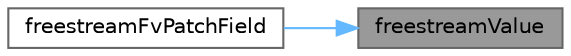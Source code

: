 digraph "freestreamValue"
{
 // LATEX_PDF_SIZE
  bgcolor="transparent";
  edge [fontname=Helvetica,fontsize=10,labelfontname=Helvetica,labelfontsize=10];
  node [fontname=Helvetica,fontsize=10,shape=box,height=0.2,width=0.4];
  rankdir="RL";
  Node1 [id="Node000001",label="freestreamValue",height=0.2,width=0.4,color="gray40", fillcolor="grey60", style="filled", fontcolor="black",tooltip=" "];
  Node1 -> Node2 [id="edge1_Node000001_Node000002",dir="back",color="steelblue1",style="solid",tooltip=" "];
  Node2 [id="Node000002",label="freestreamFvPatchField",height=0.2,width=0.4,color="grey40", fillcolor="white", style="filled",URL="$classFoam_1_1freestreamFvPatchField.html#abc0817d4627b5475deb2b39d0dbaa3ed",tooltip=" "];
}
